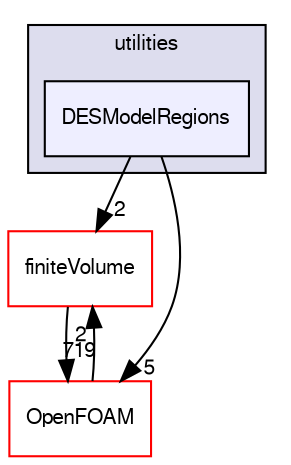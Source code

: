 digraph "src/postProcessing/functionObjects/utilities/DESModelRegions" {
  bgcolor=transparent;
  compound=true
  node [ fontsize="10", fontname="FreeSans"];
  edge [ labelfontsize="10", labelfontname="FreeSans"];
  subgraph clusterdir_5fa51d5799d140e0f60107297bff2985 {
    graph [ bgcolor="#ddddee", pencolor="black", label="utilities" fontname="FreeSans", fontsize="10", URL="dir_5fa51d5799d140e0f60107297bff2985.html"]
  dir_9bba32f8bba034e847f7d2ad0998507f [shape=box, label="DESModelRegions", style="filled", fillcolor="#eeeeff", pencolor="black", URL="dir_9bba32f8bba034e847f7d2ad0998507f.html"];
  }
  dir_9bd15774b555cf7259a6fa18f99fe99b [shape=box label="finiteVolume" color="red" URL="dir_9bd15774b555cf7259a6fa18f99fe99b.html"];
  dir_c5473ff19b20e6ec4dfe5c310b3778a8 [shape=box label="OpenFOAM" color="red" URL="dir_c5473ff19b20e6ec4dfe5c310b3778a8.html"];
  dir_9bd15774b555cf7259a6fa18f99fe99b->dir_c5473ff19b20e6ec4dfe5c310b3778a8 [headlabel="719", labeldistance=1.5 headhref="dir_000727_001706.html"];
  dir_c5473ff19b20e6ec4dfe5c310b3778a8->dir_9bd15774b555cf7259a6fa18f99fe99b [headlabel="2", labeldistance=1.5 headhref="dir_001706_000727.html"];
  dir_9bba32f8bba034e847f7d2ad0998507f->dir_9bd15774b555cf7259a6fa18f99fe99b [headlabel="2", labeldistance=1.5 headhref="dir_002305_000727.html"];
  dir_9bba32f8bba034e847f7d2ad0998507f->dir_c5473ff19b20e6ec4dfe5c310b3778a8 [headlabel="5", labeldistance=1.5 headhref="dir_002305_001706.html"];
}
